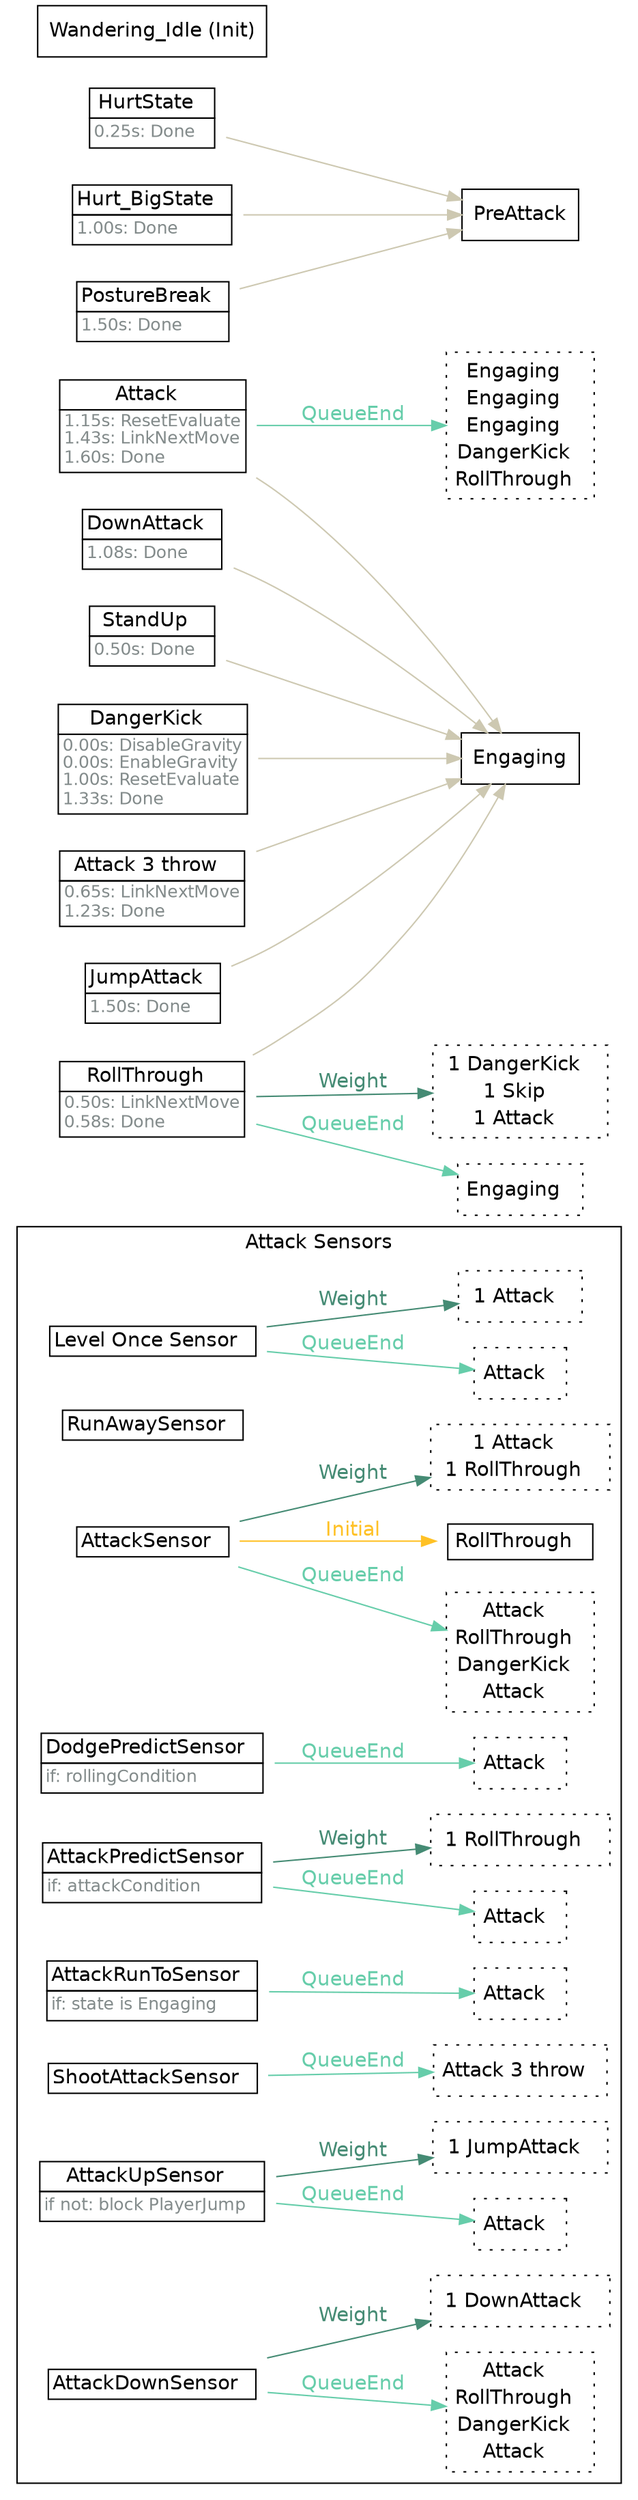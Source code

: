 strict digraph "Foo" {
	"rankdir"="LR";
	node ["shape"="box","fontname"="Helvetica"];
	edge ["fontname"="Helvetica"];
	subgraph "cluster_attacksensors" {
		"rank"="sink";
		"label"="Attack Sensors";
		"fontname"="Helvetica";
		"Level Once Sensor" ["shape"="plaintext","label"=<<TABLE border="0" cellspacing="0" cellborder="1" cellpadding="2"><TR><TD>Level Once Sensor  </TD></TR></TABLE>>]
		"Level Once Sensor_linked" ["shape"="box","style"="dotted","label"=<<TABLE border="0" cellspacing="0" cellborder="0" cellpadding="2"><TR><TD>Attack  </TD></TR></TABLE>>,"margin"="0.05"]
		"Level Once Sensor" -> "Level Once Sensor_linked"  ["label"="QueueEnd","color"="aquamarine3","fontcolor"="aquamarine3"]
		"Level Once Sensor_weight" ["shape"="box","style"="dotted","label"=<<TABLE border="0" cellspacing="0" cellborder="0" cellpadding="2"><TR><TD>1 Attack  </TD></TR></TABLE>>]
		"Level Once Sensor" -> "Level Once Sensor_weight"  ["label"="Weight","color"="aquamarine4","fontcolor"="aquamarine4"]
		"RunAwaySensor" ["shape"="plaintext","label"=<<TABLE border="0" cellspacing="0" cellborder="1" cellpadding="2"><TR><TD>RunAwaySensor  </TD></TR></TABLE>>]
		"AttackSensor" ["shape"="plaintext","label"=<<TABLE border="0" cellspacing="0" cellborder="1" cellpadding="2"><TR><TD>AttackSensor  </TD></TR></TABLE>>]
		"AttackSensor_linked" ["shape"="box","style"="dotted","label"=<<TABLE border="0" cellspacing="0" cellborder="0" cellpadding="2"><TR><TD>Attack  </TD></TR><TR><TD>RollThrough  </TD></TR><TR><TD>DangerKick  </TD></TR><TR><TD>Attack  </TD></TR></TABLE>>,"margin"="0.05"]
		"AttackSensor" -> "AttackSensor_linked"  ["label"="QueueEnd","color"="aquamarine3","fontcolor"="aquamarine3"]
		"AttackSensor_mustuse" ["shape"="plaintext","label"=<<TABLE border="0" cellspacing="0" cellborder="1" cellpadding="4"><TR><TD>RollThrough  </TD></TR></TABLE>>]
		"AttackSensor" -> "AttackSensor_mustuse"  ["label"="Initial","color"="goldenrod1","fontcolor"="goldenrod1"]
		"AttackSensor_weight" ["shape"="box","style"="dotted","label"=<<TABLE border="0" cellspacing="0" cellborder="0" cellpadding="2"><TR><TD>1 Attack  </TD></TR><TR><TD>1 RollThrough  </TD></TR></TABLE>>]
		"AttackSensor" -> "AttackSensor_weight"  ["label"="Weight","color"="aquamarine4","fontcolor"="aquamarine4"]
		"DodgePredictSensor" ["shape"="plaintext","label"=<<TABLE border="0" cellspacing="0" cellborder="1" cellpadding="2"><TR><TD>DodgePredictSensor  </TD></TR><TR><TD align="left" balign="left"><FONT point-size="12" color="azure4">if: rollingCondition</FONT>  </TD></TR></TABLE>>]
		"DodgePredictSensor_linked" ["shape"="box","style"="dotted","label"=<<TABLE border="0" cellspacing="0" cellborder="0" cellpadding="2"><TR><TD>Attack  </TD></TR></TABLE>>,"margin"="0.05"]
		"DodgePredictSensor" -> "DodgePredictSensor_linked"  ["label"="QueueEnd","color"="aquamarine3","fontcolor"="aquamarine3"]
		"AttackPredictSensor" ["shape"="plaintext","label"=<<TABLE border="0" cellspacing="0" cellborder="1" cellpadding="2"><TR><TD>AttackPredictSensor  </TD></TR><TR><TD align="left" balign="left"><FONT point-size="12" color="azure4">if: attackCondition</FONT>  </TD></TR></TABLE>>]
		"AttackPredictSensor_linked" ["shape"="box","style"="dotted","label"=<<TABLE border="0" cellspacing="0" cellborder="0" cellpadding="2"><TR><TD>Attack  </TD></TR></TABLE>>,"margin"="0.05"]
		"AttackPredictSensor" -> "AttackPredictSensor_linked"  ["label"="QueueEnd","color"="aquamarine3","fontcolor"="aquamarine3"]
		"AttackPredictSensor_weight" ["shape"="box","style"="dotted","label"=<<TABLE border="0" cellspacing="0" cellborder="0" cellpadding="2"><TR><TD>1 RollThrough  </TD></TR></TABLE>>]
		"AttackPredictSensor" -> "AttackPredictSensor_weight"  ["label"="Weight","color"="aquamarine4","fontcolor"="aquamarine4"]
		"AttackRunToSensor" ["shape"="plaintext","label"=<<TABLE border="0" cellspacing="0" cellborder="1" cellpadding="2"><TR><TD>AttackRunToSensor  </TD></TR><TR><TD align="left" balign="left"><FONT point-size="12" color="azure4">if: state is Engaging</FONT>  </TD></TR></TABLE>>]
		"AttackRunToSensor_linked" ["shape"="box","style"="dotted","label"=<<TABLE border="0" cellspacing="0" cellborder="0" cellpadding="2"><TR><TD>Attack  </TD></TR></TABLE>>,"margin"="0.05"]
		"AttackRunToSensor" -> "AttackRunToSensor_linked"  ["label"="QueueEnd","color"="aquamarine3","fontcolor"="aquamarine3"]
		"ShootAttackSensor" ["shape"="plaintext","label"=<<TABLE border="0" cellspacing="0" cellborder="1" cellpadding="2"><TR><TD>ShootAttackSensor  </TD></TR></TABLE>>]
		"ShootAttackSensor_linked" ["shape"="box","style"="dotted","label"=<<TABLE border="0" cellspacing="0" cellborder="0" cellpadding="2"><TR><TD>Attack 3 throw  </TD></TR></TABLE>>,"margin"="0.05"]
		"ShootAttackSensor" -> "ShootAttackSensor_linked"  ["label"="QueueEnd","color"="aquamarine3","fontcolor"="aquamarine3"]
		"AttackUpSensor" ["shape"="plaintext","label"=<<TABLE border="0" cellspacing="0" cellborder="1" cellpadding="2"><TR><TD>AttackUpSensor  </TD></TR><TR><TD align="left" balign="left"><FONT point-size="12" color="azure4">if not: block PlayerJump</FONT>  </TD></TR></TABLE>>]
		"AttackUpSensor_linked" ["shape"="box","style"="dotted","label"=<<TABLE border="0" cellspacing="0" cellborder="0" cellpadding="2"><TR><TD>Attack  </TD></TR></TABLE>>,"margin"="0.05"]
		"AttackUpSensor" -> "AttackUpSensor_linked"  ["label"="QueueEnd","color"="aquamarine3","fontcolor"="aquamarine3"]
		"AttackUpSensor_weight" ["shape"="box","style"="dotted","label"=<<TABLE border="0" cellspacing="0" cellborder="0" cellpadding="2"><TR><TD>1 JumpAttack  </TD></TR></TABLE>>]
		"AttackUpSensor" -> "AttackUpSensor_weight"  ["label"="Weight","color"="aquamarine4","fontcolor"="aquamarine4"]
		"AttackDownSensor" ["shape"="plaintext","label"=<<TABLE border="0" cellspacing="0" cellborder="1" cellpadding="2"><TR><TD>AttackDownSensor  </TD></TR></TABLE>>]
		"AttackDownSensor_linked" ["shape"="box","style"="dotted","label"=<<TABLE border="0" cellspacing="0" cellborder="0" cellpadding="2"><TR><TD>Attack  </TD></TR><TR><TD>RollThrough  </TD></TR><TR><TD>DangerKick  </TD></TR><TR><TD>Attack  </TD></TR></TABLE>>,"margin"="0.05"]
		"AttackDownSensor" -> "AttackDownSensor_linked"  ["label"="QueueEnd","color"="aquamarine3","fontcolor"="aquamarine3"]
		"AttackDownSensor_weight" ["shape"="box","style"="dotted","label"=<<TABLE border="0" cellspacing="0" cellborder="0" cellpadding="2"><TR><TD>1 DownAttack  </TD></TR></TABLE>>]
		"AttackDownSensor" -> "AttackDownSensor_weight"  ["label"="Weight","color"="aquamarine4","fontcolor"="aquamarine4"]
	}
	
	"Attack" -> "Engaging"  ["color"="cornsilk3","fontcolor"="cornsilk3"]
	"Attack_linked" ["shape"="box","style"="dotted","label"=<<TABLE border="0" cellspacing="0" cellborder="0" cellpadding="2"><TR><TD>Engaging  </TD></TR><TR><TD>Engaging  </TD></TR><TR><TD>Engaging  </TD></TR><TR><TD>DangerKick  </TD></TR><TR><TD>RollThrough  </TD></TR></TABLE>>,"margin"="0.05"]
	"Attack" -> "Attack_linked"  ["label"="QueueEnd","color"="aquamarine3","fontcolor"="aquamarine3"]
	"Attack" ["shape"="plaintext","label"=<<TABLE border="0" cellspacing="0" cellborder="1" cellpadding="2"><TR><TD>Attack  </TD></TR><TR><TD align="left" balign="left"><FONT point-size="12" color="azure4">1.15s: ResetEvaluate<br/>1.43s: LinkNextMove<br/>1.60s: Done</FONT>  </TD></TR></TABLE>>]
	"DangerKick" -> "Engaging"  ["color"="cornsilk3","fontcolor"="cornsilk3"]
	"DangerKick" ["shape"="plaintext","label"=<<TABLE border="0" cellspacing="0" cellborder="1" cellpadding="2"><TR><TD>DangerKick  </TD></TR><TR><TD align="left" balign="left"><FONT point-size="12" color="azure4">0.00s: DisableGravity<br/>0.00s: EnableGravity<br/>1.00s: ResetEvaluate<br/>1.33s: Done</FONT>  </TD></TR></TABLE>>]
	"Attack 3 throw" -> "Engaging"  ["color"="cornsilk3","fontcolor"="cornsilk3"]
	"Attack 3 throw" ["shape"="plaintext","label"=<<TABLE border="0" cellspacing="0" cellborder="1" cellpadding="2"><TR><TD>Attack 3 throw  </TD></TR><TR><TD align="left" balign="left"><FONT point-size="12" color="azure4">0.65s: LinkNextMove<br/>1.23s: Done</FONT>  </TD></TR></TABLE>>]
	"JumpAttack" -> "Engaging"  ["color"="cornsilk3","fontcolor"="cornsilk3"]
	"JumpAttack" ["shape"="plaintext","label"=<<TABLE border="0" cellspacing="0" cellborder="1" cellpadding="2"><TR><TD>JumpAttack  </TD></TR><TR><TD align="left" balign="left"><FONT point-size="12" color="azure4">1.50s: Done</FONT>  </TD></TR></TABLE>>]
	"DownAttack" -> "Engaging"  ["color"="cornsilk3","fontcolor"="cornsilk3"]
	"DownAttack" ["shape"="plaintext","label"=<<TABLE border="0" cellspacing="0" cellborder="1" cellpadding="2"><TR><TD>DownAttack  </TD></TR><TR><TD align="left" balign="left"><FONT point-size="12" color="azure4">1.08s: Done</FONT>  </TD></TR></TABLE>>]
	"HurtState" -> "PreAttack"  ["color"="cornsilk3","fontcolor"="cornsilk3"]
	"HurtState" ["shape"="plaintext","label"=<<TABLE border="0" cellspacing="0" cellborder="1" cellpadding="2"><TR><TD>HurtState  </TD></TR><TR><TD align="left" balign="left"><FONT point-size="12" color="azure4">0.25s: Done</FONT>  </TD></TR></TABLE>>]
	"Hurt_BigState" -> "PreAttack"  ["color"="cornsilk3","fontcolor"="cornsilk3"]
	"Hurt_BigState" ["shape"="plaintext","label"=<<TABLE border="0" cellspacing="0" cellborder="1" cellpadding="2"><TR><TD>Hurt_BigState  </TD></TR><TR><TD align="left" balign="left"><FONT point-size="12" color="azure4">1.00s: Done</FONT>  </TD></TR></TABLE>>]
	"PostureBreak" -> "PreAttack"  ["color"="cornsilk3","fontcolor"="cornsilk3"]
	"PostureBreak" ["shape"="plaintext","label"=<<TABLE border="0" cellspacing="0" cellborder="1" cellpadding="2"><TR><TD>PostureBreak  </TD></TR><TR><TD align="left" balign="left"><FONT point-size="12" color="azure4">1.50s: Done</FONT>  </TD></TR></TABLE>>]
	"RollThrough" -> "Engaging"  ["color"="cornsilk3","fontcolor"="cornsilk3"]
	"RollThrough_linked" ["shape"="box","style"="dotted","label"=<<TABLE border="0" cellspacing="0" cellborder="0" cellpadding="2"><TR><TD>Engaging  </TD></TR></TABLE>>,"margin"="0.05"]
	"RollThrough" -> "RollThrough_linked"  ["label"="QueueEnd","color"="aquamarine3","fontcolor"="aquamarine3"]
	"RollThrough_weight" ["shape"="box","style"="dotted","label"=<<TABLE border="0" cellspacing="0" cellborder="0" cellpadding="2"><TR><TD>1 DangerKick  </TD></TR><TR><TD>1 Skip  </TD></TR><TR><TD>1 Attack  </TD></TR></TABLE>>]
	"RollThrough" -> "RollThrough_weight"  ["label"="Weight","color"="aquamarine4","fontcolor"="aquamarine4"]
	"RollThrough" ["shape"="plaintext","label"=<<TABLE border="0" cellspacing="0" cellborder="1" cellpadding="2"><TR><TD>RollThrough  </TD></TR><TR><TD align="left" balign="left"><FONT point-size="12" color="azure4">0.50s: LinkNextMove<br/>0.58s: Done</FONT>  </TD></TR></TABLE>>]
	"StandUp" -> "Engaging"  ["color"="cornsilk3","fontcolor"="cornsilk3"]
	"StandUp" ["shape"="plaintext","label"=<<TABLE border="0" cellspacing="0" cellborder="1" cellpadding="2"><TR><TD>StandUp  </TD></TR><TR><TD align="left" balign="left"><FONT point-size="12" color="azure4">0.50s: Done</FONT>  </TD></TR></TABLE>>]
	"Wandering_Idle" ["label"="Wandering_Idle (Init)"]
}
